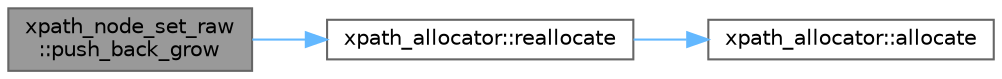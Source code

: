 digraph "xpath_node_set_raw::push_back_grow"
{
 // INTERACTIVE_SVG=YES
 // LATEX_PDF_SIZE
  bgcolor="transparent";
  edge [fontname=Helvetica,fontsize=10,labelfontname=Helvetica,labelfontsize=10];
  node [fontname=Helvetica,fontsize=10,shape=box,height=0.2,width=0.4];
  rankdir="LR";
  Node1 [id="Node000001",label="xpath_node_set_raw\l::push_back_grow",height=0.2,width=0.4,color="gray40", fillcolor="grey60", style="filled", fontcolor="black",tooltip=" "];
  Node1 -> Node2 [id="edge1_Node000001_Node000002",color="steelblue1",style="solid",tooltip=" "];
  Node2 [id="Node000002",label="xpath_allocator::reallocate",height=0.2,width=0.4,color="grey40", fillcolor="white", style="filled",URL="$d3/d89/structxpath__allocator.html#a5d3ba1b01ba87b2002b348674e9d50b6",tooltip=" "];
  Node2 -> Node3 [id="edge2_Node000002_Node000003",color="steelblue1",style="solid",tooltip=" "];
  Node3 [id="Node000003",label="xpath_allocator::allocate",height=0.2,width=0.4,color="grey40", fillcolor="white", style="filled",URL="$d3/d89/structxpath__allocator.html#a6c13fefbd7038d78b336987f396c8415",tooltip=" "];
}
